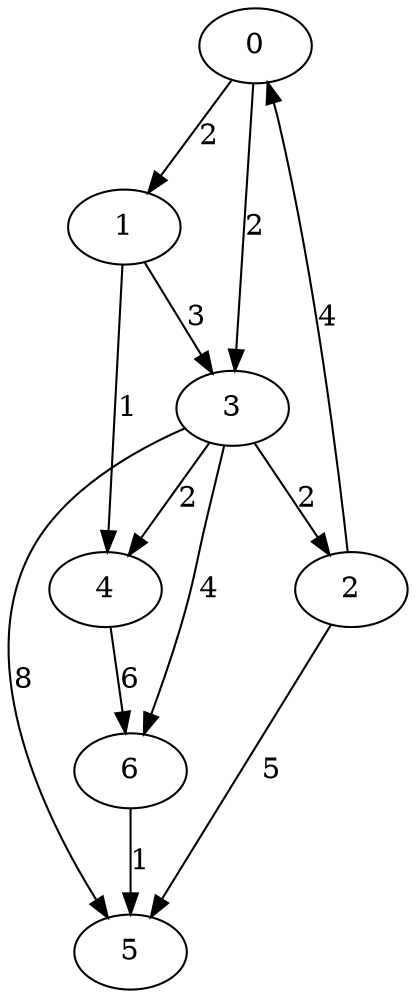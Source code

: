digraph unweighted_graph{
        0->1[label="2"]
        0->3[label="2"]
        1->3[label="3"]
        1->4[label="1"]
        2->0[label="4"]
        2->5[label="5"]
        3->2[label="2"]
        3->4[label="2"]
        3->5[label="8"]
        3->6[label="4"]
        4->6[label="6"]
        6->5[label="1"]
}
